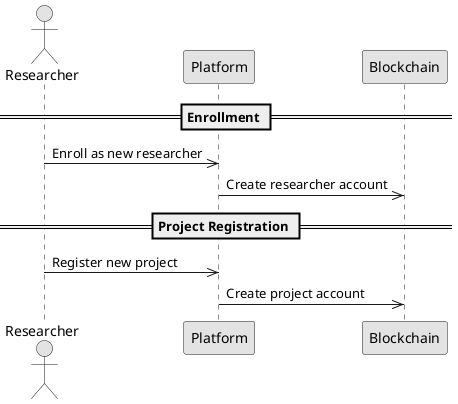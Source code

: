 @startuml

' title Open Science Platform – Researcher Enrollment and Project Registration
skinparam monochrome true

actor Researcher as R
participant Platform as "Platform"
participant Blockchain as "Blockchain"

== Enrollment ==
R ->> Platform: Enroll as new researcher
Platform ->> Blockchain: Create researcher account

== Project Registration ==
R ->> Platform: Register new project
Platform ->> Blockchain: Create project account

@enduml
